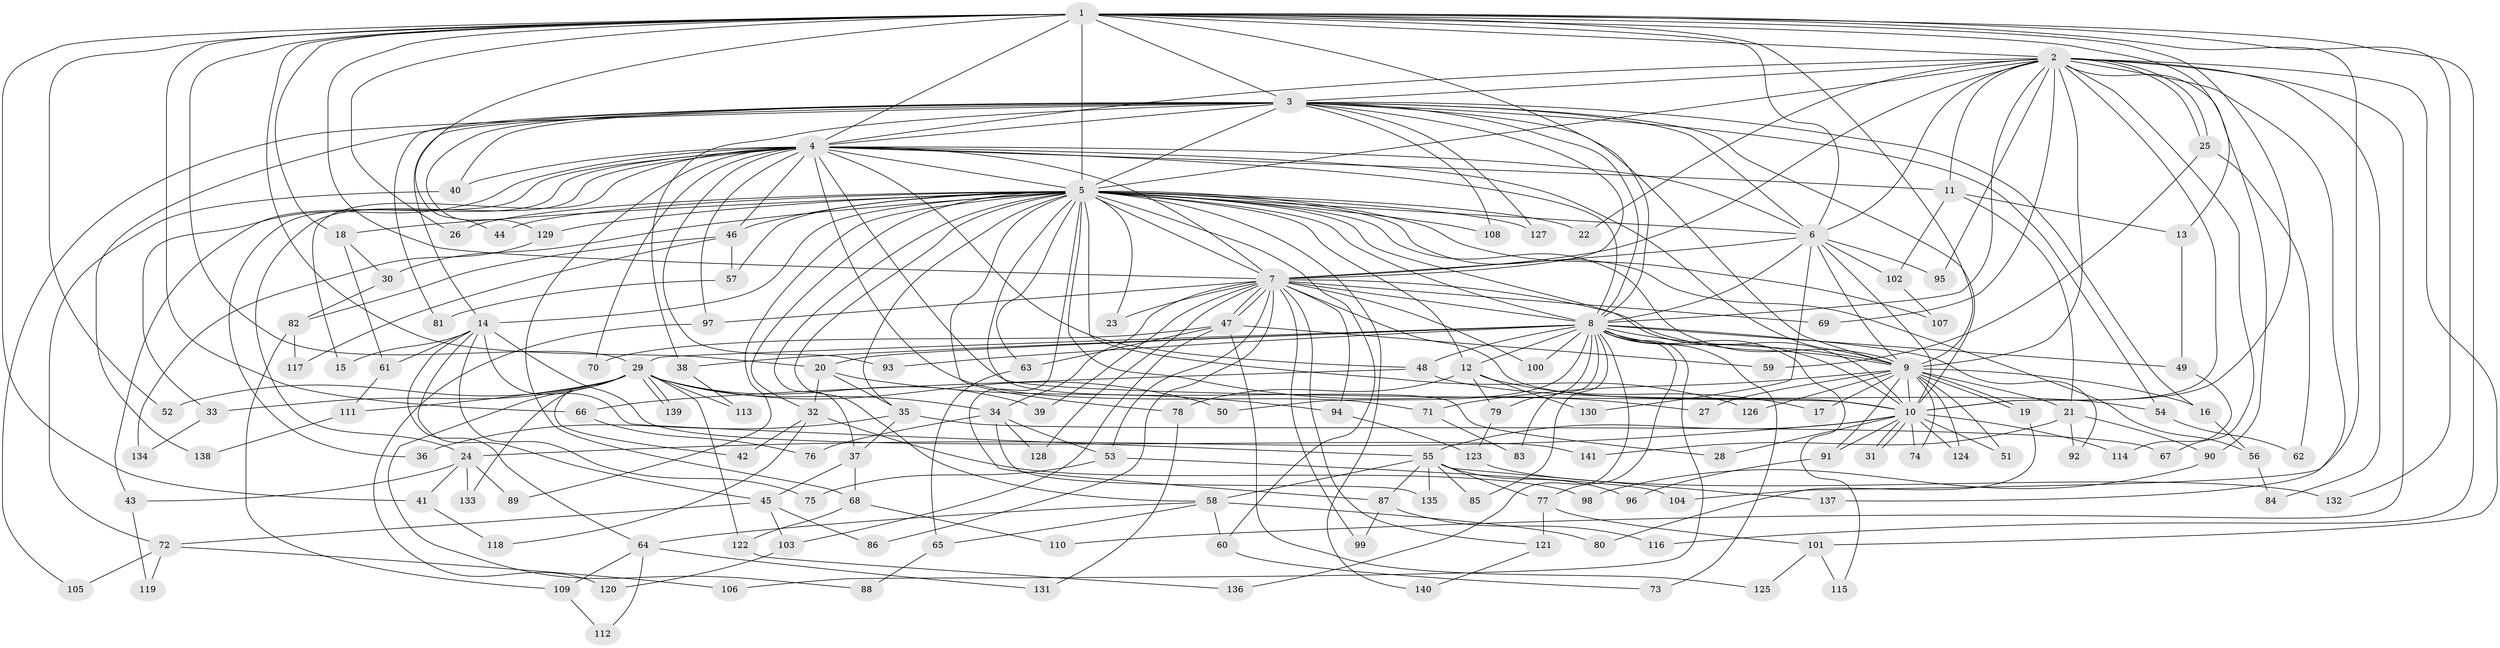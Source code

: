 // Generated by graph-tools (version 1.1) at 2025/11/02/27/25 16:11:06]
// undirected, 141 vertices, 307 edges
graph export_dot {
graph [start="1"]
  node [color=gray90,style=filled];
  1;
  2;
  3;
  4;
  5;
  6;
  7;
  8;
  9;
  10;
  11;
  12;
  13;
  14;
  15;
  16;
  17;
  18;
  19;
  20;
  21;
  22;
  23;
  24;
  25;
  26;
  27;
  28;
  29;
  30;
  31;
  32;
  33;
  34;
  35;
  36;
  37;
  38;
  39;
  40;
  41;
  42;
  43;
  44;
  45;
  46;
  47;
  48;
  49;
  50;
  51;
  52;
  53;
  54;
  55;
  56;
  57;
  58;
  59;
  60;
  61;
  62;
  63;
  64;
  65;
  66;
  67;
  68;
  69;
  70;
  71;
  72;
  73;
  74;
  75;
  76;
  77;
  78;
  79;
  80;
  81;
  82;
  83;
  84;
  85;
  86;
  87;
  88;
  89;
  90;
  91;
  92;
  93;
  94;
  95;
  96;
  97;
  98;
  99;
  100;
  101;
  102;
  103;
  104;
  105;
  106;
  107;
  108;
  109;
  110;
  111;
  112;
  113;
  114;
  115;
  116;
  117;
  118;
  119;
  120;
  121;
  122;
  123;
  124;
  125;
  126;
  127;
  128;
  129;
  130;
  131;
  132;
  133;
  134;
  135;
  136;
  137;
  138;
  139;
  140;
  141;
  1 -- 2;
  1 -- 3;
  1 -- 4;
  1 -- 5;
  1 -- 6;
  1 -- 7;
  1 -- 8;
  1 -- 9;
  1 -- 10;
  1 -- 13;
  1 -- 18;
  1 -- 20;
  1 -- 26;
  1 -- 29;
  1 -- 41;
  1 -- 44;
  1 -- 52;
  1 -- 66;
  1 -- 104;
  1 -- 116;
  1 -- 132;
  2 -- 3;
  2 -- 4;
  2 -- 5;
  2 -- 6;
  2 -- 7;
  2 -- 8;
  2 -- 9;
  2 -- 10;
  2 -- 11;
  2 -- 22;
  2 -- 25;
  2 -- 25;
  2 -- 67;
  2 -- 69;
  2 -- 84;
  2 -- 90;
  2 -- 95;
  2 -- 101;
  2 -- 110;
  2 -- 137;
  3 -- 4;
  3 -- 5;
  3 -- 6;
  3 -- 7;
  3 -- 8;
  3 -- 9;
  3 -- 10;
  3 -- 14;
  3 -- 16;
  3 -- 38;
  3 -- 40;
  3 -- 54;
  3 -- 81;
  3 -- 105;
  3 -- 108;
  3 -- 127;
  3 -- 129;
  3 -- 138;
  4 -- 5;
  4 -- 6;
  4 -- 7;
  4 -- 8;
  4 -- 9;
  4 -- 10;
  4 -- 11;
  4 -- 15;
  4 -- 24;
  4 -- 33;
  4 -- 36;
  4 -- 40;
  4 -- 43;
  4 -- 46;
  4 -- 48;
  4 -- 68;
  4 -- 70;
  4 -- 71;
  4 -- 93;
  4 -- 97;
  5 -- 6;
  5 -- 7;
  5 -- 8;
  5 -- 9;
  5 -- 10;
  5 -- 12;
  5 -- 14;
  5 -- 18;
  5 -- 22;
  5 -- 23;
  5 -- 26;
  5 -- 27;
  5 -- 28;
  5 -- 30;
  5 -- 32;
  5 -- 35;
  5 -- 37;
  5 -- 44;
  5 -- 46;
  5 -- 56;
  5 -- 57;
  5 -- 58;
  5 -- 60;
  5 -- 63;
  5 -- 78;
  5 -- 87;
  5 -- 89;
  5 -- 107;
  5 -- 108;
  5 -- 126;
  5 -- 127;
  5 -- 129;
  5 -- 140;
  6 -- 7;
  6 -- 8;
  6 -- 9;
  6 -- 10;
  6 -- 95;
  6 -- 102;
  6 -- 130;
  7 -- 8;
  7 -- 9;
  7 -- 10;
  7 -- 23;
  7 -- 34;
  7 -- 39;
  7 -- 47;
  7 -- 47;
  7 -- 53;
  7 -- 69;
  7 -- 86;
  7 -- 94;
  7 -- 97;
  7 -- 99;
  7 -- 100;
  7 -- 121;
  7 -- 128;
  8 -- 9;
  8 -- 10;
  8 -- 12;
  8 -- 20;
  8 -- 29;
  8 -- 38;
  8 -- 48;
  8 -- 49;
  8 -- 50;
  8 -- 73;
  8 -- 77;
  8 -- 79;
  8 -- 83;
  8 -- 85;
  8 -- 92;
  8 -- 93;
  8 -- 100;
  8 -- 106;
  8 -- 115;
  8 -- 136;
  9 -- 10;
  9 -- 16;
  9 -- 17;
  9 -- 19;
  9 -- 19;
  9 -- 21;
  9 -- 27;
  9 -- 51;
  9 -- 71;
  9 -- 74;
  9 -- 91;
  9 -- 124;
  9 -- 126;
  10 -- 24;
  10 -- 28;
  10 -- 31;
  10 -- 31;
  10 -- 51;
  10 -- 55;
  10 -- 74;
  10 -- 91;
  10 -- 114;
  10 -- 124;
  11 -- 13;
  11 -- 21;
  11 -- 102;
  12 -- 17;
  12 -- 78;
  12 -- 79;
  12 -- 130;
  13 -- 49;
  14 -- 15;
  14 -- 45;
  14 -- 55;
  14 -- 61;
  14 -- 64;
  14 -- 75;
  14 -- 141;
  16 -- 56;
  18 -- 30;
  18 -- 61;
  19 -- 80;
  20 -- 32;
  20 -- 35;
  20 -- 94;
  21 -- 90;
  21 -- 92;
  21 -- 141;
  24 -- 41;
  24 -- 43;
  24 -- 89;
  24 -- 133;
  25 -- 59;
  25 -- 62;
  29 -- 33;
  29 -- 34;
  29 -- 39;
  29 -- 42;
  29 -- 50;
  29 -- 52;
  29 -- 88;
  29 -- 111;
  29 -- 113;
  29 -- 122;
  29 -- 133;
  29 -- 139;
  29 -- 139;
  30 -- 82;
  32 -- 42;
  32 -- 98;
  32 -- 118;
  33 -- 134;
  34 -- 53;
  34 -- 76;
  34 -- 128;
  34 -- 135;
  35 -- 36;
  35 -- 37;
  35 -- 67;
  37 -- 45;
  37 -- 68;
  38 -- 113;
  40 -- 72;
  41 -- 118;
  43 -- 119;
  45 -- 72;
  45 -- 86;
  45 -- 103;
  46 -- 57;
  46 -- 82;
  46 -- 117;
  47 -- 59;
  47 -- 63;
  47 -- 70;
  47 -- 103;
  47 -- 125;
  48 -- 54;
  48 -- 66;
  49 -- 114;
  53 -- 75;
  53 -- 104;
  54 -- 62;
  55 -- 58;
  55 -- 77;
  55 -- 85;
  55 -- 87;
  55 -- 96;
  55 -- 135;
  55 -- 137;
  56 -- 84;
  57 -- 81;
  58 -- 60;
  58 -- 64;
  58 -- 65;
  58 -- 80;
  60 -- 73;
  61 -- 111;
  63 -- 65;
  64 -- 109;
  64 -- 112;
  64 -- 131;
  65 -- 88;
  66 -- 76;
  68 -- 110;
  68 -- 122;
  71 -- 83;
  72 -- 105;
  72 -- 106;
  72 -- 119;
  77 -- 101;
  77 -- 121;
  78 -- 131;
  79 -- 123;
  82 -- 109;
  82 -- 117;
  87 -- 99;
  87 -- 116;
  90 -- 98;
  91 -- 96;
  94 -- 123;
  97 -- 120;
  101 -- 115;
  101 -- 125;
  102 -- 107;
  103 -- 120;
  109 -- 112;
  111 -- 138;
  121 -- 140;
  122 -- 136;
  123 -- 132;
  129 -- 134;
}
